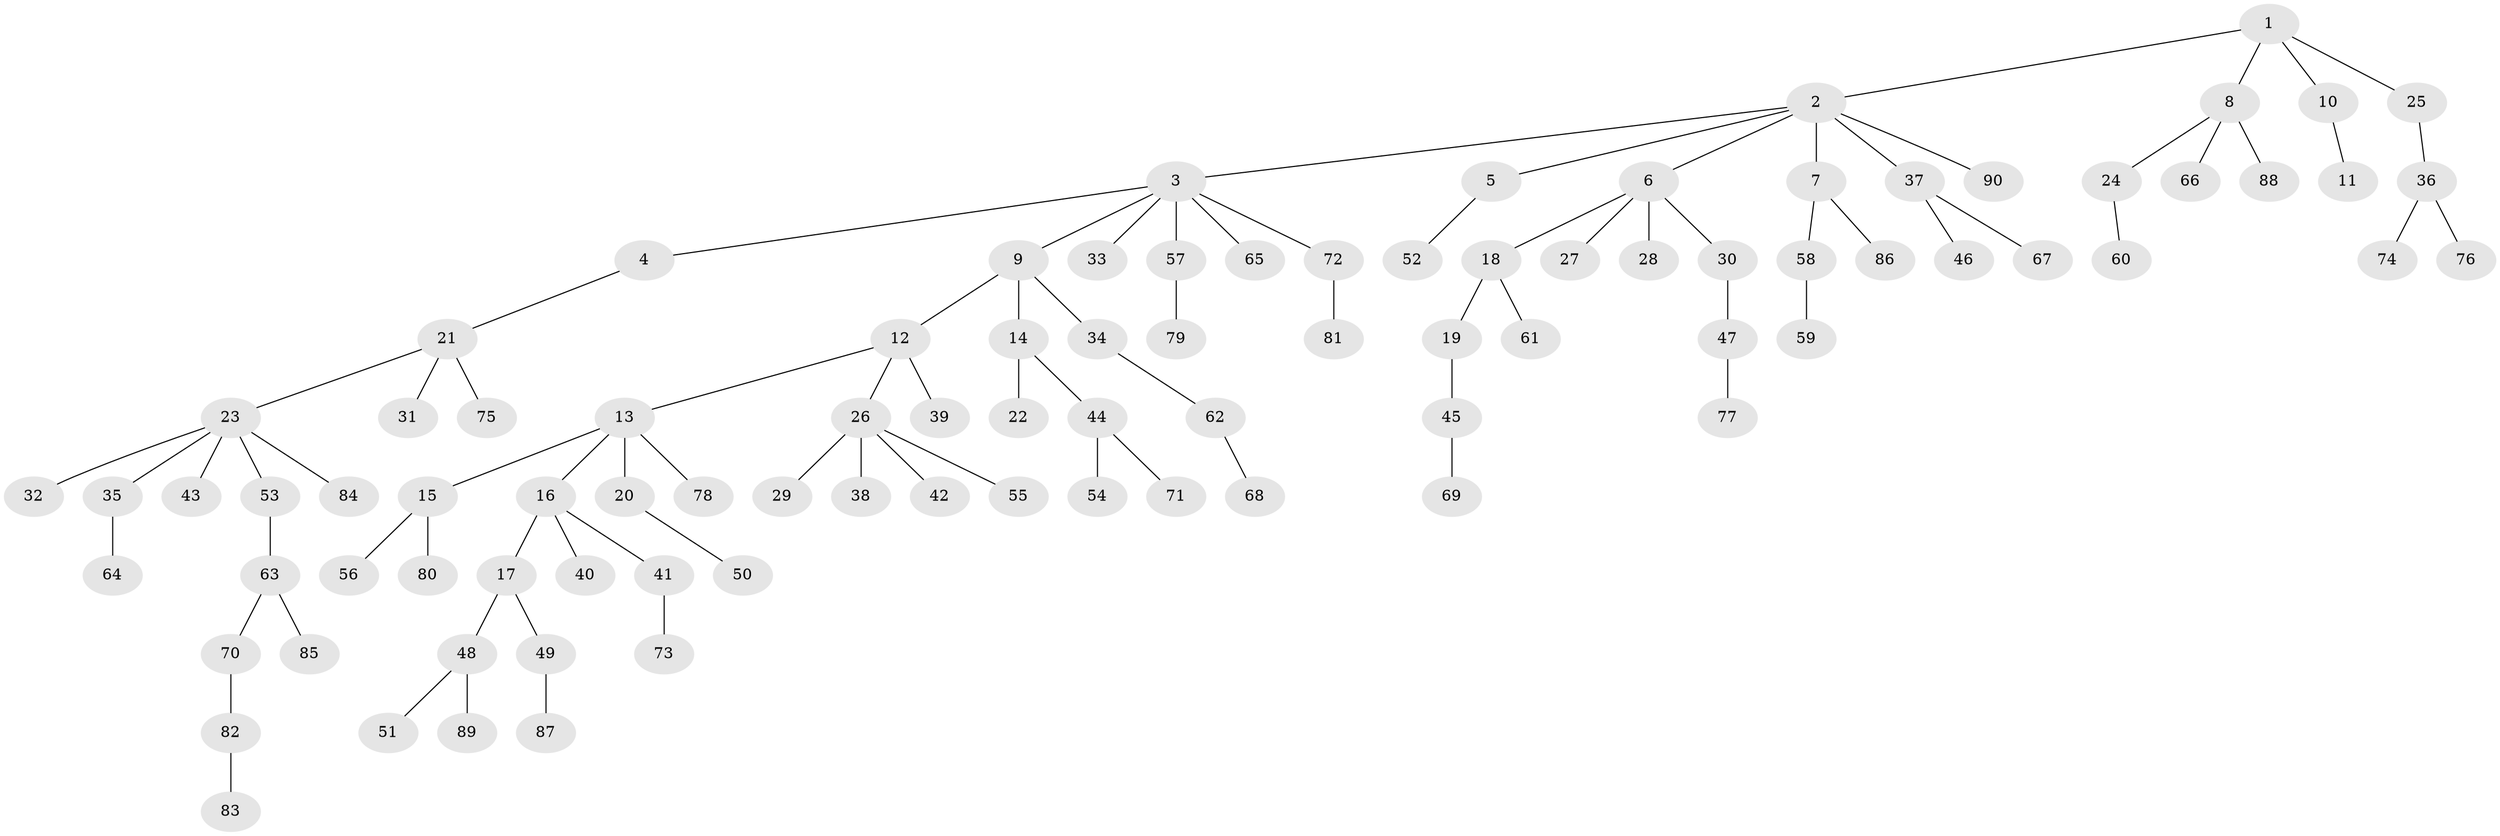 // coarse degree distribution, {4: 0.078125, 1: 0.515625, 2: 0.234375, 5: 0.03125, 6: 0.03125, 3: 0.109375}
// Generated by graph-tools (version 1.1) at 2025/37/03/04/25 23:37:21]
// undirected, 90 vertices, 89 edges
graph export_dot {
  node [color=gray90,style=filled];
  1;
  2;
  3;
  4;
  5;
  6;
  7;
  8;
  9;
  10;
  11;
  12;
  13;
  14;
  15;
  16;
  17;
  18;
  19;
  20;
  21;
  22;
  23;
  24;
  25;
  26;
  27;
  28;
  29;
  30;
  31;
  32;
  33;
  34;
  35;
  36;
  37;
  38;
  39;
  40;
  41;
  42;
  43;
  44;
  45;
  46;
  47;
  48;
  49;
  50;
  51;
  52;
  53;
  54;
  55;
  56;
  57;
  58;
  59;
  60;
  61;
  62;
  63;
  64;
  65;
  66;
  67;
  68;
  69;
  70;
  71;
  72;
  73;
  74;
  75;
  76;
  77;
  78;
  79;
  80;
  81;
  82;
  83;
  84;
  85;
  86;
  87;
  88;
  89;
  90;
  1 -- 2;
  1 -- 8;
  1 -- 10;
  1 -- 25;
  2 -- 3;
  2 -- 5;
  2 -- 6;
  2 -- 7;
  2 -- 37;
  2 -- 90;
  3 -- 4;
  3 -- 9;
  3 -- 33;
  3 -- 57;
  3 -- 65;
  3 -- 72;
  4 -- 21;
  5 -- 52;
  6 -- 18;
  6 -- 27;
  6 -- 28;
  6 -- 30;
  7 -- 58;
  7 -- 86;
  8 -- 24;
  8 -- 66;
  8 -- 88;
  9 -- 12;
  9 -- 14;
  9 -- 34;
  10 -- 11;
  12 -- 13;
  12 -- 26;
  12 -- 39;
  13 -- 15;
  13 -- 16;
  13 -- 20;
  13 -- 78;
  14 -- 22;
  14 -- 44;
  15 -- 56;
  15 -- 80;
  16 -- 17;
  16 -- 40;
  16 -- 41;
  17 -- 48;
  17 -- 49;
  18 -- 19;
  18 -- 61;
  19 -- 45;
  20 -- 50;
  21 -- 23;
  21 -- 31;
  21 -- 75;
  23 -- 32;
  23 -- 35;
  23 -- 43;
  23 -- 53;
  23 -- 84;
  24 -- 60;
  25 -- 36;
  26 -- 29;
  26 -- 38;
  26 -- 42;
  26 -- 55;
  30 -- 47;
  34 -- 62;
  35 -- 64;
  36 -- 74;
  36 -- 76;
  37 -- 46;
  37 -- 67;
  41 -- 73;
  44 -- 54;
  44 -- 71;
  45 -- 69;
  47 -- 77;
  48 -- 51;
  48 -- 89;
  49 -- 87;
  53 -- 63;
  57 -- 79;
  58 -- 59;
  62 -- 68;
  63 -- 70;
  63 -- 85;
  70 -- 82;
  72 -- 81;
  82 -- 83;
}

